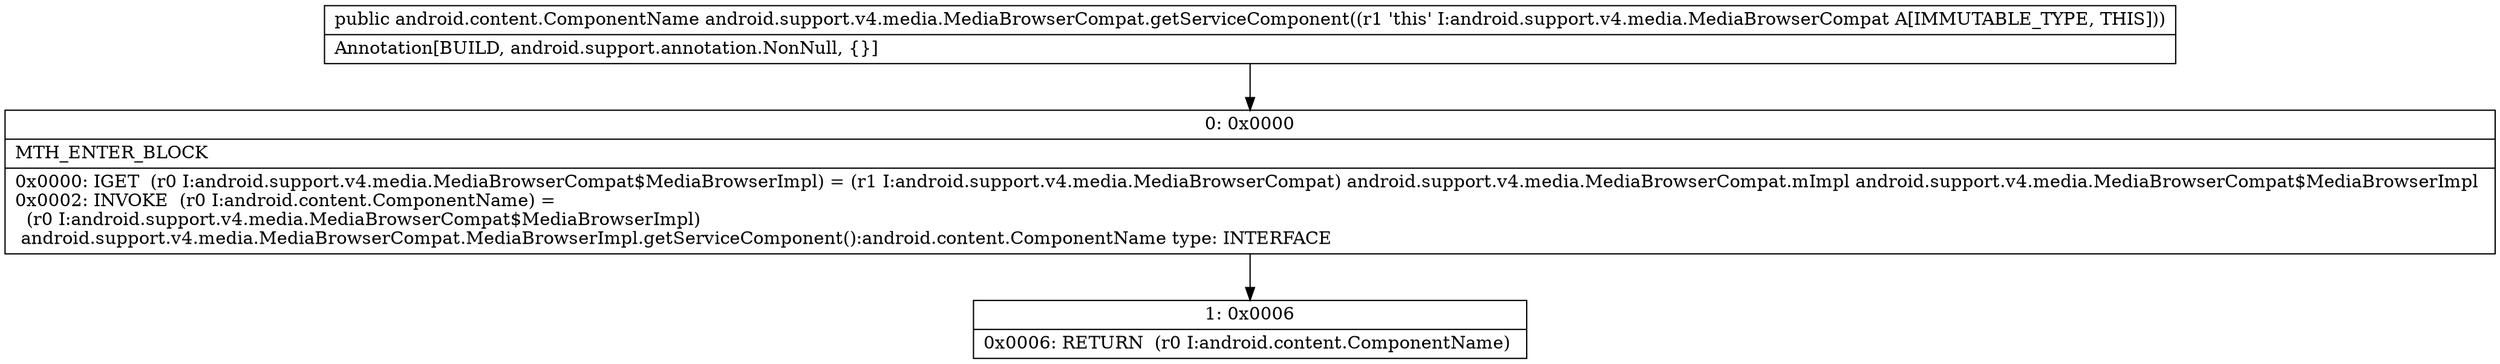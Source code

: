 digraph "CFG forandroid.support.v4.media.MediaBrowserCompat.getServiceComponent()Landroid\/content\/ComponentName;" {
Node_0 [shape=record,label="{0\:\ 0x0000|MTH_ENTER_BLOCK\l|0x0000: IGET  (r0 I:android.support.v4.media.MediaBrowserCompat$MediaBrowserImpl) = (r1 I:android.support.v4.media.MediaBrowserCompat) android.support.v4.media.MediaBrowserCompat.mImpl android.support.v4.media.MediaBrowserCompat$MediaBrowserImpl \l0x0002: INVOKE  (r0 I:android.content.ComponentName) = \l  (r0 I:android.support.v4.media.MediaBrowserCompat$MediaBrowserImpl)\l android.support.v4.media.MediaBrowserCompat.MediaBrowserImpl.getServiceComponent():android.content.ComponentName type: INTERFACE \l}"];
Node_1 [shape=record,label="{1\:\ 0x0006|0x0006: RETURN  (r0 I:android.content.ComponentName) \l}"];
MethodNode[shape=record,label="{public android.content.ComponentName android.support.v4.media.MediaBrowserCompat.getServiceComponent((r1 'this' I:android.support.v4.media.MediaBrowserCompat A[IMMUTABLE_TYPE, THIS]))  | Annotation[BUILD, android.support.annotation.NonNull, \{\}]\l}"];
MethodNode -> Node_0;
Node_0 -> Node_1;
}

